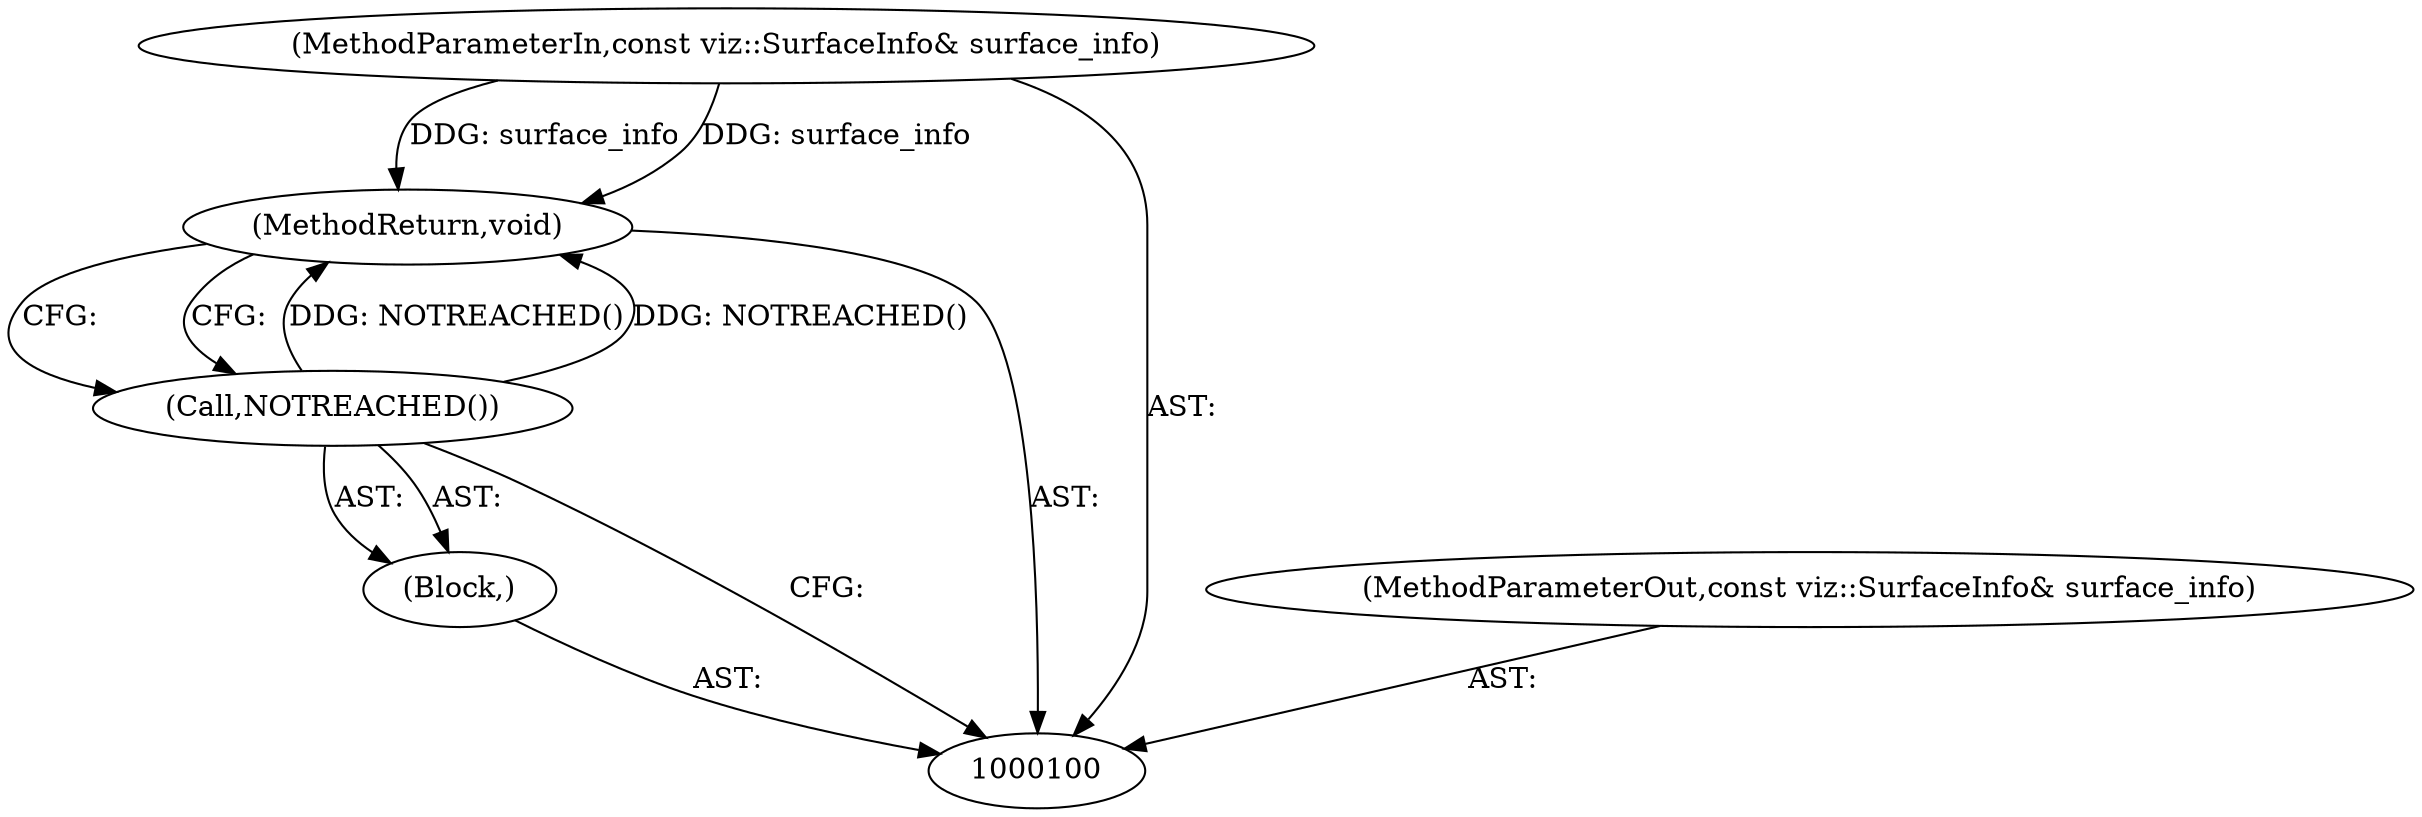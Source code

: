 digraph "0_Chrome_dcd538eb3daf6c52d3ebef0a7afea758f6c657c8_0" {
"1000104" [label="(MethodReturn,void)"];
"1000102" [label="(Block,)"];
"1000101" [label="(MethodParameterIn,const viz::SurfaceInfo& surface_info)"];
"1000111" [label="(MethodParameterOut,const viz::SurfaceInfo& surface_info)"];
"1000103" [label="(Call,NOTREACHED())"];
"1000104" -> "1000100"  [label="AST: "];
"1000104" -> "1000103"  [label="CFG: "];
"1000103" -> "1000104"  [label="DDG: NOTREACHED()"];
"1000101" -> "1000104"  [label="DDG: surface_info"];
"1000102" -> "1000100"  [label="AST: "];
"1000103" -> "1000102"  [label="AST: "];
"1000101" -> "1000100"  [label="AST: "];
"1000101" -> "1000104"  [label="DDG: surface_info"];
"1000111" -> "1000100"  [label="AST: "];
"1000103" -> "1000102"  [label="AST: "];
"1000103" -> "1000100"  [label="CFG: "];
"1000104" -> "1000103"  [label="CFG: "];
"1000103" -> "1000104"  [label="DDG: NOTREACHED()"];
}
